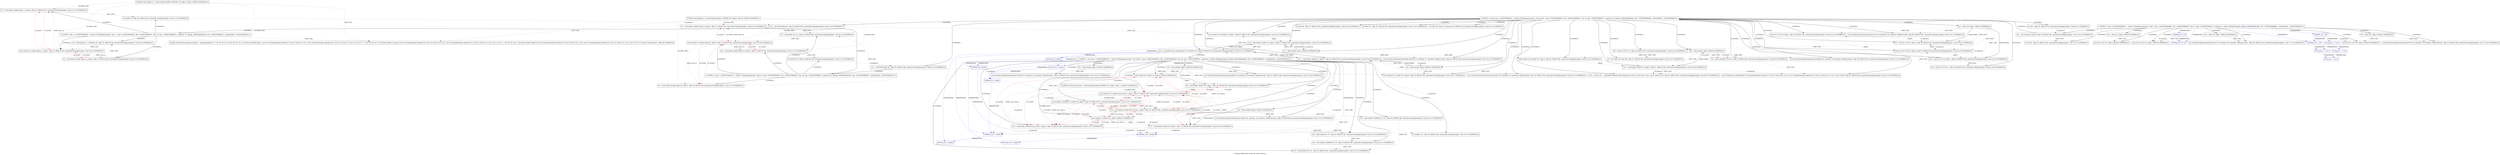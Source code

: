 digraph "Program Dependency Graph for 'main' function" {
	label="Program Dependency Graph for 'main' function";
graph [ splines=true ]
	Node0x55b7f5db26f0 [shape=record,label="{  %3 = load double, double* @get_a.a, align 8, !dbg !24, DBGLOC file ./annotated-working/example1.c line 41 col 10 ENDDBGLOC}"];
	Node0x55b7f5db26f0 -> Node0x55b7f5db2720[style=dotted,label = "{DEF_USE}" ];
	Node0x55b7f5db26f0 -> Node0x55b7f5db2750[style=dotted, label="{D_ALIAS}", color="red", penwidth="2.0"];
	Node0x55b7f5db2720 [shape=record,label="{  ret double %3, !dbg !25, DBGLOC file ./annotated-working/example1.c line 41 col 3 ENDDBGLOC}"];
	Node0x55b7f5db2720 -> Node0x55b7f5dcb2d0[style=dotted, label = "{D_general}"];
	Node0x55b7f5db2750 [shape=record,label="{  store double %2, double* @get_a.a, align 8, !dbg !23, DBGLOC file ./annotated-working/example1.c line 40 col 5 ENDDBGLOC}"];
	Node0x55b7f5db2750 -> Node0x55b7f5db2830[style=dotted,label = "{RAW} get_a.a"];
	Node0x55b7f5db2750 -> Node0x55b7f5db26f0[style=dotted,label = "{RAW} get_a.a"];
	Node0x55b7f5db2750 -> Node0x55b7f5db2830[style=dotted, label="{D_ALIAS}", color="red", penwidth="2.0"];
	Node0x55b7f5db2750 -> Node0x55b7f5db26f0[style=dotted, label="{D_ALIAS}", color="red", penwidth="2.0"];
	Node0x55b7f5db14b0 [shape=record,label="{  %2 = fadd double %1, 1.000000e+00, !dbg !23, DBGLOC file ./annotated-working/example1.c line 40 col 5 ENDDBGLOC}"];
	Node0x55b7f5db14b0 -> Node0x55b7f5db2750[style=dotted,label = "{DEF_USE}" ];
	Node0x55b7f5db2830 [shape=record,label="{  %1 = load double, double* @get_a.a, align 8, !dbg !23, DBGLOC file ./annotated-working/example1.c line 40 col 5 ENDDBGLOC}"];
	Node0x55b7f5db2830 -> Node0x55b7f5db14b0[style=dotted,label = "{DEF_USE}" ];
	Node0x55b7f5db2830 -> Node0x55b7f5db2750[style=dotted, label="{D_ALIAS}", color="red", penwidth="2.0"];
	Node0x55b7f5db2930 [shape=record,label="{\<\<ENTRY\>\> get_a \<\<0x55b7f5d9bcd0\> = distinct !DISubprogram(name: \"get_a\", scope: \<0x55b7f5d9b5d0\>, file: \<0x55b7f5d9b5d0\>, line: 32, type: \<0x55b7f5d9b850\>, scopeLine: 32, spFlags: DISPFlagDefinition, unit: \<0x55b7f5d9bb48\>, retainedNodes: \<0x55b7f5d9b430\>)\>}"];
	Node0x55b7f5db2930 -> Node0x55b7f5db26f0[label = "{CONTROL}"];
	Node0x55b7f5db2930 -> Node0x55b7f5db2720[label = "{CONTROL}"];
	Node0x55b7f5db2930 -> Node0x55b7f5db14b0[label = "{CONTROL}"];
	Node0x55b7f5db2930 -> Node0x55b7f5db2750[label = "{CONTROL}"];
	Node0x55b7f5db2930 -> Node0x55b7f5db2830[label = "{CONTROL}"];
	Node0x55b7f5db2930 -> Node0x55b7f5dc3180[style=dotted,label = "{DEF_USE}" ];
	Node0x55b7f5db03b0 [shape=record,label="{  %3 = alloca double, align 8, DBGLOC  ENDDBGLOC}"];
	Node0x55b7f5db03b0 -> Node0x55b7f5dafbe0[style=dotted,label = "{DEF_USE}" ];
	Node0x55b7f5db03b0 -> Node0x55b7f5dc1e30[style=dotted,label = "{DEF_USE}" ];
	Node0x55b7f5db03b0 -> Node0x55b7f5dc2260[style=dotted,label = "{DEF_USE}" ];
	Node0x55b7f5db03b0 -> Node0x55b7f5dc2260[label = "{DATA_READ}"];
	Node0x55b7f5dafbe0 [shape=record,label="{  store double %0, double* %3, align 8, DBGLOC  ENDDBGLOC}"];
	Node0x55b7f5dafbe0 -> Node0x55b7f5dc2260[style=dotted,label = "{RAW} "];
	Node0x55b7f5dafbe0 -> Node0x55b7f5dc22f0[style=dotted,label = "{RAW} calc_ewma.c"];
	Node0x55b7f5dafbe0 -> Node0x55b7f5dc2550[style=dotted,label = "{RAW} calc_ewma.c"];
	Node0x55b7f5dafbe0 -> Node0x55b7f5dc22f0[style=dotted, label="{D_ALIAS}", color="red", penwidth="2.0"];
	Node0x55b7f5dafbe0 -> Node0x55b7f5dc2550[style=dotted, label="{D_ALIAS}", color="red", penwidth="2.0"];
	Node0x55b7f5dafbe0 -> Node0x55b7f5dc2520[style=dotted, label="{D_ALIAS}", color="red", penwidth="2.0"];
	Node0x55b7f5dc1e30 [shape=record,label="{  call void @llvm.dbg.declare(metadata double* %3, metadata !26, metadata !DIExpression()), !dbg !27, DBGLOC file ./annotated-working/example1.c line 23 col 25 ENDDBGLOC}"];
	Node0x55b7f5dc2260 [shape=record,label="{  %6 = load double, double* %3, align 8, !dbg !30, DBGLOC file ./annotated-working/example1.c line 26 col 16 ENDDBGLOC}"];
	Node0x55b7f5dc2260 -> Node0x55b7f5dc26d0[style=dotted,label = "{DEF_USE}" ];
	Node0x55b7f5dc2260 -> Node0x55b7f5dc2520[style=dotted, label="{D_ALIAS}", color="red", penwidth="2.0"];
	Node0x55b7f5dc2260 -> Node0x55b7f5dc2dd0[style=dotted, label = "{D_general}"];
	Node0x55b7f5dc2260 -> Node0x55b7f5dc2700[style=dotted, label = "{D_general}"];
	Node0x55b7f5dc2230 [shape=record,label="{  %4 = alloca double, align 8, DBGLOC  ENDDBGLOC}"];
	Node0x55b7f5dc2230 -> Node0x55b7f5dc2290[style=dotted,label = "{DEF_USE}" ];
	Node0x55b7f5dc2230 -> Node0x55b7f5dc22c0[style=dotted,label = "{DEF_USE}" ];
	Node0x55b7f5dc2230 -> Node0x55b7f5dc2320[style=dotted,label = "{DEF_USE}" ];
	Node0x55b7f5dc2230 -> Node0x55b7f5dc2320[label = "{DATA_READ}"];
	Node0x55b7f5dc2290 [shape=record,label="{  store double %1, double* %4, align 8, DBGLOC  ENDDBGLOC}"];
	Node0x55b7f5dc2290 -> Node0x55b7f5dc2320[style=dotted,label = "{RAW} "];
	Node0x55b7f5dc2290 -> Node0x55b7f5dc22f0[style=dotted,label = "{RAW} calc_ewma.c"];
	Node0x55b7f5dc2290 -> Node0x55b7f5dc2550[style=dotted,label = "{RAW} calc_ewma.c"];
	Node0x55b7f5dc2290 -> Node0x55b7f5dc22f0[style=dotted, label="{D_ALIAS}", color="red", penwidth="2.0"];
	Node0x55b7f5dc2290 -> Node0x55b7f5dc2550[style=dotted, label="{D_ALIAS}", color="red", penwidth="2.0"];
	Node0x55b7f5dc2290 -> Node0x55b7f5dc2520[style=dotted, label="{D_ALIAS}", color="red", penwidth="2.0"];
	Node0x55b7f5dc22c0 [shape=record,label="{  call void @llvm.dbg.declare(metadata double* %4, metadata !28, metadata !DIExpression()), !dbg !29, DBGLOC file ./annotated-working/example1.c line 23 col 35 ENDDBGLOC}"];
	Node0x55b7f5dc2320 [shape=record,label="{  %7 = load double, double* %4, align 8, !dbg !31, DBGLOC file ./annotated-working/example1.c line 26 col 20 ENDDBGLOC}"];
	Node0x55b7f5dc2320 -> Node0x55b7f5dc26d0[style=dotted,label = "{DEF_USE}" ];
	Node0x55b7f5dc2320 -> Node0x55b7f5dc2520[style=dotted, label="{D_ALIAS}", color="red", penwidth="2.0"];
	Node0x55b7f5dc2320 -> Node0x55b7f5dc2dd0[style=dotted, label = "{D_general}"];
	Node0x55b7f5dc2320 -> Node0x55b7f5dc2700[style=dotted, label = "{D_general}"];
	Node0x55b7f5dc2350 [shape=record,label="{  %5 = alloca double, align 8, DBGLOC  ENDDBGLOC}"];
	Node0x55b7f5dc2350 -> Node0x55b7f5dc2380[style=dotted,label = "{DEF_USE}" ];
	Node0x55b7f5dc2350 -> Node0x55b7f5dc23b0[style=dotted,label = "{DEF_USE}" ];
	Node0x55b7f5dc2380 [shape=record,label="{  call void @llvm.dbg.declare(metadata double* %5, metadata !30, metadata !DIExpression()), !dbg !32, DBGLOC file ./annotated-working/example1.c line 24 col 17 ENDDBGLOC}"];
	Node0x55b7f5dc23b0 [shape=record,label="{  store double 2.500000e-01, double* %5, align 8, !dbg !29, DBGLOC file ./annotated-working/example1.c line 24 col 17 ENDDBGLOC}"];
	Node0x55b7f5dc23b0 -> Node0x55b7f5dc22f0[style=dotted,label = "{RAW} calc_ewma.c"];
	Node0x55b7f5dc23b0 -> Node0x55b7f5dc2550[style=dotted,label = "{RAW} calc_ewma.c"];
	Node0x55b7f5dc23b0 -> Node0x55b7f5dc22f0[style=dotted, label="{D_ALIAS}", color="red", penwidth="2.0"];
	Node0x55b7f5dc23b0 -> Node0x55b7f5dc2550[style=dotted, label="{D_ALIAS}", color="red", penwidth="2.0"];
	Node0x55b7f5dc23b0 -> Node0x55b7f5dc2520[style=dotted, label="{D_ALIAS}", color="red", penwidth="2.0"];
	Node0x55b7f5dc22f0 [shape=record,label="{  %10 = load double, double* @calc_ewma.c, align 8, !dbg !34, DBGLOC file ./annotated-working/example1.c line 26 col 39 ENDDBGLOC}"];
	Node0x55b7f5dc22f0 -> Node0x55b7f5dc2790[style=dotted,label = "{DEF_USE}" ];
	Node0x55b7f5dc22f0 -> Node0x55b7f5dafbe0[style=dotted, label="{D_ALIAS}", color="red", penwidth="2.0"];
	Node0x55b7f5dc22f0 -> Node0x55b7f5dc2290[style=dotted, label="{D_ALIAS}", color="red", penwidth="2.0"];
	Node0x55b7f5dc22f0 -> Node0x55b7f5dc23b0[style=dotted, label="{D_ALIAS}", color="red", penwidth="2.0"];
	Node0x55b7f5dc22f0 -> Node0x55b7f5dc2520[style=dotted, label="{D_ALIAS}", color="red", penwidth="2.0"];
	Node0x55b7f5dc22f0 -> Node0x55b7f5dc2dd0[style=dotted, label = "{D_general}"];
	Node0x55b7f5dc22f0 -> Node0x55b7f5dc2700[style=dotted, label = "{D_general}"];
	Node0x55b7f5dc2550 [shape=record,label="{  %13 = load double, double* @calc_ewma.c, align 8, !dbg !38, DBGLOC file ./annotated-working/example1.c line 27 col 10 ENDDBGLOC}"];
	Node0x55b7f5dc2550 -> Node0x55b7f5dc27c0[style=dotted,label = "{DEF_USE}" ];
	Node0x55b7f5dc2550 -> Node0x55b7f5dafbe0[style=dotted, label="{D_ALIAS}", color="red", penwidth="2.0"];
	Node0x55b7f5dc2550 -> Node0x55b7f5dc2290[style=dotted, label="{D_ALIAS}", color="red", penwidth="2.0"];
	Node0x55b7f5dc2550 -> Node0x55b7f5dc23b0[style=dotted, label="{D_ALIAS}", color="red", penwidth="2.0"];
	Node0x55b7f5dc2550 -> Node0x55b7f5dc2520[style=dotted, label="{D_ALIAS}", color="red", penwidth="2.0"];
	Node0x55b7f5dc2550 -> Node0x55b7f5dc2dd0[style=dotted, label = "{D_general}"];
	Node0x55b7f5dc2550 -> Node0x55b7f5dc2700[style=dotted, label = "{D_general}"];
	Node0x55b7f5dc2520 [shape=record,label="{  store double %12, double* @calc_ewma.c, align 8, !dbg !37, DBGLOC file ./annotated-working/example1.c line 26 col 5 ENDDBGLOC}"];
	Node0x55b7f5dc2520 -> Node0x55b7f5dc2260[style=dotted,label = "{RAW} "];
	Node0x55b7f5dc2520 -> Node0x55b7f5dc2320[style=dotted,label = "{RAW} "];
	Node0x55b7f5dc2520 -> Node0x55b7f5dc22f0[style=dotted,label = "{RAW} calc_ewma.c"];
	Node0x55b7f5dc2520 -> Node0x55b7f5dc2550[style=dotted,label = "{RAW} calc_ewma.c"];
	Node0x55b7f5dc2520 -> Node0x55b7f5dafbe0[style=dotted, label="{D_ALIAS}", color="red", penwidth="2.0"];
	Node0x55b7f5dc2520 -> Node0x55b7f5dc2290[style=dotted, label="{D_ALIAS}", color="red", penwidth="2.0"];
	Node0x55b7f5dc2520 -> Node0x55b7f5dc23b0[style=dotted, label="{D_ALIAS}", color="red", penwidth="2.0"];
	Node0x55b7f5dc2520 -> Node0x55b7f5dc2260[style=dotted, label="{D_ALIAS}", color="red", penwidth="2.0"];
	Node0x55b7f5dc2520 -> Node0x55b7f5dc2320[style=dotted, label="{D_ALIAS}", color="red", penwidth="2.0"];
	Node0x55b7f5dc2520 -> Node0x55b7f5dc22f0[style=dotted, label="{D_ALIAS}", color="red", penwidth="2.0"];
	Node0x55b7f5dc2520 -> Node0x55b7f5dc2550[style=dotted, label="{D_ALIAS}", color="red", penwidth="2.0"];
	Node0x55b7f5dc26d0 [shape=record,label="{  %8 = fadd double %6, %7, !dbg !32, DBGLOC file ./annotated-working/example1.c line 26 col 18 ENDDBGLOC}"];
	Node0x55b7f5dc26d0 -> Node0x55b7f5dc2580[style=dotted,label = "{DEF_USE}" ];
	Node0x55b7f5dc2580 [shape=record,label="{  %9 = fmul double 2.500000e-01, %8, !dbg !33, DBGLOC file ./annotated-working/example1.c line 26 col 13 ENDDBGLOC}"];
	Node0x55b7f5dc2580 -> Node0x55b7f5dc2760[style=dotted,label = "{DEF_USE}" ];
	Node0x55b7f5dc2760 [shape=record,label="{  %12 = fadd double %9, %11, !dbg !36, DBGLOC file ./annotated-working/example1.c line 26 col 23 ENDDBGLOC}"];
	Node0x55b7f5dc2760 -> Node0x55b7f5dc2520[style=dotted,label = "{DEF_USE}" ];
	Node0x55b7f5dc2790 [shape=record,label="{  %11 = fmul double 7.500000e-01, %10, !dbg !35, DBGLOC file ./annotated-working/example1.c line 26 col 37 ENDDBGLOC}"];
	Node0x55b7f5dc2790 -> Node0x55b7f5dc2760[style=dotted,label = "{DEF_USE}" ];
	Node0x55b7f5dc27c0 [shape=record,label="{  ret double %13, !dbg !39, DBGLOC file ./annotated-working/example1.c line 27 col 3 ENDDBGLOC}"];
	Node0x55b7f5dc27c0 -> Node0x55b7f5dcb380[style=dotted, label = "{D_general}"];
	Node0x55b7f5dc2b10 [shape=record,label="{\<\<ENTRY\>\> calc_ewma \<\<0x55b7f5d9b4d0\> = distinct !DISubprogram(name: \"calc_ewma\", scope: \<0x55b7f5d9b5d0\>, file: \<0x55b7f5d9b5d0\>, line: 23, type: \<0x55b7f5d9bf50\>, scopeLine: 23, flags: DIFlagPrototyped, spFlags: DISPFlagDefinition, unit: \<0x55b7f5d9bb48\>, retainedNodes: \<0x55b7f5d9b430\>)\>}"];
	Node0x55b7f5dc2b10 -> Node0x55b7f5db03b0[label = "{CONTROL}"];
	Node0x55b7f5dc2b10 -> Node0x55b7f5dc2230[label = "{CONTROL}"];
	Node0x55b7f5dc2b10 -> Node0x55b7f5dc2350[label = "{CONTROL}"];
	Node0x55b7f5dc2b10 -> Node0x55b7f5dafbe0[label = "{CONTROL}"];
	Node0x55b7f5dc2b10 -> Node0x55b7f5dc1e30[label = "{CONTROL}"];
	Node0x55b7f5dc2b10 -> Node0x55b7f5dc2290[label = "{CONTROL}"];
	Node0x55b7f5dc2b10 -> Node0x55b7f5dc22c0[label = "{CONTROL}"];
	Node0x55b7f5dc2b10 -> Node0x55b7f5dc2380[label = "{CONTROL}"];
	Node0x55b7f5dc2b10 -> Node0x55b7f5dc23b0[label = "{CONTROL}"];
	Node0x55b7f5dc2b10 -> Node0x55b7f5dc2260[label = "{CONTROL}"];
	Node0x55b7f5dc2b10 -> Node0x55b7f5dc2320[label = "{CONTROL}"];
	Node0x55b7f5dc2b10 -> Node0x55b7f5dc26d0[label = "{CONTROL}"];
	Node0x55b7f5dc2b10 -> Node0x55b7f5dc2580[label = "{CONTROL}"];
	Node0x55b7f5dc2b10 -> Node0x55b7f5dc22f0[label = "{CONTROL}"];
	Node0x55b7f5dc2b10 -> Node0x55b7f5dc2790[label = "{CONTROL}"];
	Node0x55b7f5dc2b10 -> Node0x55b7f5dc2760[label = "{CONTROL}"];
	Node0x55b7f5dc2b10 -> Node0x55b7f5dc2520[label = "{CONTROL}"];
	Node0x55b7f5dc2b10 -> Node0x55b7f5dc2550[label = "{CONTROL}"];
	Node0x55b7f5dc2b10 -> Node0x55b7f5dc27c0[label = "{CONTROL}"];
	Node0x55b7f5dc2b10 -> Node0x55b7f5dc2da0[style=dashed, color="blue",label = "{PARAMETER}"];
	Node0x55b7f5dc2b10 -> Node0x55b7f5dc2dd0[style=dashed, color="blue",label = "{PARAMETER}"];
	Node0x55b7f5dc2b10 -> Node0x55b7f5dc2730[style=dashed, color="blue",label = "{PARAMETER}"];
	Node0x55b7f5dc2b10 -> Node0x55b7f5dc2700[style=dashed, color="blue",label = "{PARAMETER}"];
	Node0x55b7f5dc2da0 [shape=record,color="blue",label="{FORMAL_IN: 0 double}"];
	Node0x55b7f5dc2da0 -> Node0x55b7f5dc2dd0[style=dashed, color="blue",label = "{PARAMETER}"];
	Node0x55b7f5dc2da0 -> Node0x55b7f5dafbe0[style=dotted, label = "{D_general}"];
	Node0x55b7f5dc2dd0 [shape=record,color="blue",label="{FORMAL_OUT: 0 double}"];
	Node0x55b7f5dc2dd0 -> Node0x55b7f5dcb3e0[style=dashed, color="blue",label = "{PARAMETER}"];
	Node0x55b7f5dc2730 [shape=record,color="blue",label="{FORMAL_IN: 1 double}"];
	Node0x55b7f5dc2730 -> Node0x55b7f5dc2700[style=dashed, color="blue",label = "{PARAMETER}"];
	Node0x55b7f5dc2730 -> Node0x55b7f5dc2290[style=dotted, label = "{D_general}"];
	Node0x55b7f5dc2700 [shape=record,color="blue",label="{FORMAL_OUT: 1 double}"];
	Node0x55b7f5dc2700 -> Node0x55b7f5dc3b40[style=dashed, color="blue",label = "{PARAMETER}"];
	Node0x55b7f5dc0220 [shape=record,label="{  %1 = load double, double* @get_b.b, align 8, !dbg !23, DBGLOC file ./annotated-working/example1.c line 50 col 8 ENDDBGLOC}"];
	Node0x55b7f5dc0220 -> Node0x55b7f5dc0250[style=dotted,label = "{DEF_USE}" ];
	Node0x55b7f5dc0220 -> Node0x55b7f5dc0280[style=dotted, label="{D_ALIAS}", color="red", penwidth="2.0"];
	Node0x55b7f5dc0250 [shape=record,label="{  %3 = fadd double %2, %1, !dbg !24, DBGLOC file ./annotated-working/example1.c line 50 col 5 ENDDBGLOC}"];
	Node0x55b7f5dc0250 -> Node0x55b7f5dc0280[style=dotted,label = "{DEF_USE}" ];
	Node0x55b7f5dc0280 [shape=record,label="{  store double %3, double* @get_b.b, align 8, !dbg !24, DBGLOC file ./annotated-working/example1.c line 50 col 5 ENDDBGLOC}"];
	Node0x55b7f5dc0280 -> Node0x55b7f5dc0220[style=dotted,label = "{RAW} get_b.b"];
	Node0x55b7f5dc0280 -> Node0x55b7f5dc02e0[style=dotted,label = "{RAW} get_b.b"];
	Node0x55b7f5dc0280 -> Node0x55b7f5dc0340[style=dotted,label = "{RAW} get_b.b"];
	Node0x55b7f5dc0280 -> Node0x55b7f5dc0220[style=dotted, label="{D_ALIAS}", color="red", penwidth="2.0"];
	Node0x55b7f5dc0280 -> Node0x55b7f5dc02e0[style=dotted, label="{D_ALIAS}", color="red", penwidth="2.0"];
	Node0x55b7f5dc0280 -> Node0x55b7f5dc0340[style=dotted, label="{D_ALIAS}", color="red", penwidth="2.0"];
	Node0x55b7f5dc02e0 [shape=record,label="{  %2 = load double, double* @get_b.b, align 8, !dbg !24, DBGLOC file ./annotated-working/example1.c line 50 col 5 ENDDBGLOC}"];
	Node0x55b7f5dc02e0 -> Node0x55b7f5dc0250[style=dotted,label = "{DEF_USE}" ];
	Node0x55b7f5dc02e0 -> Node0x55b7f5dc0280[style=dotted, label="{D_ALIAS}", color="red", penwidth="2.0"];
	Node0x55b7f5dc0340 [shape=record,label="{  %4 = load double, double* @get_b.b, align 8, !dbg !25, DBGLOC file ./annotated-working/example1.c line 51 col 10 ENDDBGLOC}"];
	Node0x55b7f5dc0340 -> Node0x55b7f5dc0400[style=dotted,label = "{DEF_USE}" ];
	Node0x55b7f5dc0340 -> Node0x55b7f5dc0280[style=dotted, label="{D_ALIAS}", color="red", penwidth="2.0"];
	Node0x55b7f5dc0400 [shape=record,label="{  ret double %4, !dbg !26, DBGLOC file ./annotated-working/example1.c line 51 col 3 ENDDBGLOC}"];
	Node0x55b7f5dc0400 -> Node0x55b7f5dcb300[style=dotted, label = "{D_general}"];
	Node0x55b7f5dc0460 [shape=record,label="{\<\<ENTRY\>\> get_b \<\<0x55b7f5d8c250\> = distinct !DISubprogram(name: \"get_b\", scope: \<0x55b7f5d9b5d0\>, file: \<0x55b7f5d9b5d0\>, line: 44, type: \<0x55b7f5d9b850\>, scopeLine: 44, spFlags: DISPFlagDefinition, unit: \<0x55b7f5d9bb48\>, retainedNodes: \<0x55b7f5d9b430\>)\>}"];
	Node0x55b7f5dc0460 -> Node0x55b7f5dc0220[label = "{CONTROL}"];
	Node0x55b7f5dc0460 -> Node0x55b7f5dc02e0[label = "{CONTROL}"];
	Node0x55b7f5dc0460 -> Node0x55b7f5dc0250[label = "{CONTROL}"];
	Node0x55b7f5dc0460 -> Node0x55b7f5dc0280[label = "{CONTROL}"];
	Node0x55b7f5dc0460 -> Node0x55b7f5dc0340[label = "{CONTROL}"];
	Node0x55b7f5dc0460 -> Node0x55b7f5dc0400[label = "{CONTROL}"];
	Node0x55b7f5dcac30 [shape=record,label="{  %1 = alloca double, align 8, DBGLOC  ENDDBGLOC}"];
	Node0x55b7f5dcac30 -> Node0x55b7f5dcac60[style=dotted,label = "{DEF_USE}" ];
	Node0x55b7f5dcac30 -> Node0x55b7f5dcad40[style=dotted,label = "{DEF_USE}" ];
	Node0x55b7f5dcac30 -> Node0x55b7f5dcada0[style=dotted,label = "{DEF_USE}" ];
	Node0x55b7f5dcac30 -> Node0x55b7f5dcada0[label = "{DATA_READ}"];
	Node0x55b7f5dcac60 [shape=record,label="{  call void @llvm.dbg.declare(metadata double* %1, metadata !51, metadata !DIExpression()), !dbg !52, DBGLOC file ./annotated-working/example1.c line 55 col 10 ENDDBGLOC}"];
	Node0x55b7f5dcad40 [shape=record,label="{  store double %10, double* %1, align 8, !dbg !44, DBGLOC file ./annotated-working/example1.c line 63 col 7 ENDDBGLOC}"];
	Node0x55b7f5dcad40 -> Node0x55b7f5dcada0[style=dotted,label = "{RAW} "];
	Node0x55b7f5dcada0 [shape=record,label="{  %12 = load double, double* %1, align 8, !dbg !47, DBGLOC file ./annotated-working/example1.c line 65 col 22 ENDDBGLOC}"];
	Node0x55b7f5dcada0 -> Node0x55b7f5dcac30[style=dotted, label = "{D_general}"];
	Node0x55b7f5dcada0 -> Node0x55b7f5dcb380[style=dotted,label = "{DEF_USE}" ];
	Node0x55b7f5dcada0 -> Node0x55b7f5dc3a00[style=dashed, color="blue",label = "{PARAMETER}"];
	Node0x55b7f5dcad70 [shape=record,label="{  %2 = alloca double, align 8, DBGLOC  ENDDBGLOC}"];
	Node0x55b7f5dcad70 -> Node0x55b7f5dcadd0[style=dotted,label = "{DEF_USE}" ];
	Node0x55b7f5dcad70 -> Node0x55b7f5dcae00[style=dotted,label = "{DEF_USE}" ];
	Node0x55b7f5dcad70 -> Node0x55b7f5dcae60[style=dotted,label = "{DEF_USE}" ];
	Node0x55b7f5dcad70 -> Node0x55b7f5dcae60[label = "{DATA_READ}"];
	Node0x55b7f5dcadd0 [shape=record,label="{  call void @llvm.dbg.declare(metadata double* %2, metadata !53, metadata !DIExpression()), !dbg !54, DBGLOC file ./annotated-working/example1.c line 56 col 10 ENDDBGLOC}"];
	Node0x55b7f5dcae00 [shape=record,label="{  store double %11, double* %2, align 8, !dbg !46, DBGLOC file ./annotated-working/example1.c line 64 col 7 ENDDBGLOC}"];
	Node0x55b7f5dcae00 -> Node0x55b7f5dcae60[style=dotted,label = "{RAW} "];
	Node0x55b7f5dcae60 [shape=record,label="{  %13 = load double, double* %2, align 8, !dbg !48, DBGLOC file ./annotated-working/example1.c line 65 col 24 ENDDBGLOC}"];
	Node0x55b7f5dcae60 -> Node0x55b7f5dcad70[style=dotted, label = "{D_general}"];
	Node0x55b7f5dcae60 -> Node0x55b7f5dcb380[style=dotted,label = "{DEF_USE}" ];
	Node0x55b7f5dcae60 -> Node0x55b7f5dcb3b0[style=dashed, color="blue",label = "{PARAMETER}"];
	Node0x55b7f5dcae30 [shape=record,label="{  %3 = alloca double, align 8, DBGLOC  ENDDBGLOC}"];
	Node0x55b7f5dcae30 -> Node0x55b7f5dcaee0[style=dotted,label = "{DEF_USE}" ];
	Node0x55b7f5dcae30 -> Node0x55b7f5dcaf10[style=dotted,label = "{DEF_USE}" ];
	Node0x55b7f5dcae30 -> Node0x55b7f5dcaf70[style=dotted,label = "{DEF_USE}" ];
	Node0x55b7f5dcae30 -> Node0x55b7f5dcaf40[style=dotted,label = "{DEF_USE}" ];
	Node0x55b7f5dcae30 -> Node0x55b7f5dcaf40[label = "{DATA_READ}"];
	Node0x55b7f5dcae30 -> Node0x55b7f5dcaf10[style=dotted, label="{D_ALIAS}", color="red", penwidth="2.0"];
	Node0x55b7f5dcaee0 [shape=record,label="{  call void @llvm.dbg.declare(metadata double* %3, metadata !55, metadata !DIExpression()), !dbg !56, DBGLOC file ./annotated-working/example1.c line 59 col 10 ENDDBGLOC}"];
	Node0x55b7f5dcaf10 [shape=record,label="{  %5 = bitcast double* %3 to i8*, !dbg !33, DBGLOC file ./annotated-working/example1.c line 59 col 3 ENDDBGLOC}"];
	Node0x55b7f5dcaf10 -> Node0x55b7f5dcb210[style=dotted,label = "{DEF_USE}" ];
	Node0x55b7f5dcaf10 -> Node0x55b7f5dcae30[style=dotted, label="{D_ALIAS}", color="red", penwidth="2.0"];
	Node0x55b7f5dcaf70 [shape=record,label="{  store double %14, double* %3, align 8, !dbg !50, DBGLOC file ./annotated-working/example1.c line 65 col 10 ENDDBGLOC}"];
	Node0x55b7f5dcaf70 -> Node0x55b7f5dcaf40[style=dotted,label = "{RAW} "];
	Node0x55b7f5dcaf40 [shape=record,label="{  %15 = load double, double* %3, align 8, !dbg !51, DBGLOC file ./annotated-working/example1.c line 66 col 20 ENDDBGLOC}"];
	Node0x55b7f5dcaf40 -> Node0x55b7f5dcb210[style=dotted, label = "{D_general}"];
	Node0x55b7f5dcaf40 -> Node0x55b7f5dcb350[style=dotted, label = "{D_general}"];
	Node0x55b7f5dcaf40 -> Node0x55b7f5dcb350[style=dotted,label = "{DEF_USE}" ];
	Node0x55b7f5dcb030 [shape=record,label="{  %4 = alloca i32, align 4, DBGLOC  ENDDBGLOC}"];
	Node0x55b7f5dcb030 -> Node0x55b7f5dcb060[style=dotted,label = "{DEF_USE}" ];
	Node0x55b7f5dcb030 -> Node0x55b7f5dcb090[style=dotted,label = "{DEF_USE}" ];
	Node0x55b7f5dcb030 -> Node0x55b7f5dcb0f0[style=dotted,label = "{DEF_USE}" ];
	Node0x55b7f5dcb030 -> Node0x55b7f5dcb0f0[label = "{DATA_READ}"];
	Node0x55b7f5dcb030 -> Node0x55b7f5dcb0c0[style=dotted,label = "{DEF_USE}" ];
	Node0x55b7f5dcb030 -> Node0x55b7f5dcb0c0[label = "{DATA_READ}"];
	Node0x55b7f5dcb030 -> Node0x55b7f5dcb1b0[style=dotted,label = "{DEF_USE}" ];
	Node0x55b7f5dcb060 [shape=record,label="{  call void @llvm.dbg.declare(metadata i32* %4, metadata !58, metadata !DIExpression()), !dbg !60, DBGLOC file ./annotated-working/example1.c line 62 col 12 ENDDBGLOC}"];
	Node0x55b7f5dcb090 [shape=record,label="{  store i32 0, i32* %4, align 4, !dbg !36, DBGLOC file ./annotated-working/example1.c line 62 col 12 ENDDBGLOC}"];
	Node0x55b7f5dcb090 -> Node0x55b7f5dcb0f0[style=dotted,label = "{RAW} "];
	Node0x55b7f5dcb090 -> Node0x55b7f5dcb0c0[style=dotted,label = "{RAW} "];
	Node0x55b7f5dcb0f0 [shape=record,label="{  %7 = load i32, i32* %4, align 4, !dbg !38, DBGLOC file ./annotated-working/example1.c line 62 col 17 ENDDBGLOC}"];
	Node0x55b7f5dcb0f0 -> Node0x55b7f5dcb090[style=dotted, label = "{D_general}"];
	Node0x55b7f5dcb0f0 -> Node0x55b7f5dcb1b0[style=dotted, label = "{D_general}"];
	Node0x55b7f5dcb0f0 -> Node0x55b7f5dcb2a0[style=dotted,label = "{DEF_USE}" ];
	Node0x55b7f5dcb0c0 [shape=record,label="{  %18 = load i32, i32* %4, align 4, !dbg !54, DBGLOC file ./annotated-working/example1.c line 62 col 26 ENDDBGLOC}"];
	Node0x55b7f5dcb0c0 -> Node0x55b7f5dcb0f0[style=dotted, label = "{D_general}"];
	Node0x55b7f5dcb0c0 -> Node0x55b7f5dcb500[style=dotted,label = "{DEF_USE}" ];
	Node0x55b7f5dcb1b0 [shape=record,label="{  store i32 %19, i32* %4, align 4, !dbg !54, DBGLOC file ./annotated-working/example1.c line 62 col 26 ENDDBGLOC}"];
	Node0x55b7f5dcb1b0 -> Node0x55b7f5dcb0f0[style=dotted,label = "{RAW} "];
	Node0x55b7f5dcb1b0 -> Node0x55b7f5dcb0c0[style=dotted,label = "{RAW} "];
	Node0x55b7f5dcb210 [shape=record,label="{  call void @llvm.var.annotation(i8* %5, i8* getelementptr inbounds ([7 x i8], [7 x i8]* @.str.3, i32 0, i32 0), i8* getelementptr inbounds ([31 x i8], [31 x i8]* @.str.1, i32 0, i32 0), i32 59), !dbg !33, DBGLOC file ./annotated-working/example1.c line 59 col 3 ENDDBGLOC}"];
	Node0x55b7f5dcb2a0 [shape=record,label="{  %8 = icmp slt i32 %7, 10, !dbg !40, DBGLOC file ./annotated-working/example1.c line 62 col 19 ENDDBGLOC}"];
	Node0x55b7f5dcb2a0 -> Node0x55b7f5dcb1e0[style=dotted,label = "{DEF_USE}" ];
	Node0x55b7f5dcb1e0 [shape=record,label="{  br i1 %8, label %9, label %20, !dbg !41, DBGLOC file ./annotated-working/example1.c line 62 col 3 ENDDBGLOC}"];
	Node0x55b7f5dcb2d0 [shape=record,label="{  %10 = call double @get_a(), !dbg !42, DBGLOC file ./annotated-working/example1.c line 63 col 9 ENDDBGLOC}"];
	Node0x55b7f5dcb2d0 -> Node0x55b7f5dcad40[style=dotted,label = "{DEF_USE}" ];
	Node0x55b7f5dcb2d0 -> Node0x55b7f5db2930[label = "{CONTROL}"];
	Node0x55b7f5dcb300 [shape=record,label="{  %11 = call double @get_b(), !dbg !45, DBGLOC file ./annotated-working/example1.c line 64 col 9 ENDDBGLOC}"];
	Node0x55b7f5dcb300 -> Node0x55b7f5dcae00[style=dotted,label = "{DEF_USE}" ];
	Node0x55b7f5dcb300 -> Node0x55b7f5dc0460[label = "{CONTROL}"];
	Node0x55b7f5dcb380 [shape=record,label="{  %14 = call double @calc_ewma(double %12, double %13), !dbg !49, DBGLOC file ./annotated-working/example1.c line 65 col 12 ENDDBGLOC}"];
	Node0x55b7f5dcb380 -> Node0x55b7f5dcada0[label = "{DATA_CALL_PARA}"];
	Node0x55b7f5dcb380 -> Node0x55b7f5dcae60[label = "{DATA_CALL_PARA}"];
	Node0x55b7f5dcb380 -> Node0x55b7f5dcaf70[style=dotted,label = "{DEF_USE}" ];
	Node0x55b7f5dcb380 -> Node0x55b7f5dc2b10[label = "{CONTROL}"];
	Node0x55b7f5dcb380 -> Node0x55b7f5dc3a00[style=dashed, color="blue",label = "{PARAMETER}"];
	Node0x55b7f5dcb380 -> Node0x55b7f5dcb3e0[style=dashed, color="blue",label = "{PARAMETER}"];
	Node0x55b7f5dcb380 -> Node0x55b7f5dcb3b0[style=dashed, color="blue",label = "{PARAMETER}"];
	Node0x55b7f5dcb380 -> Node0x55b7f5dc3b40[style=dashed, color="blue",label = "{PARAMETER}"];
	Node0x55b7f5dcb350 [shape=record,label="{  %16 = call i32 (i8*, ...) @printf(i8* getelementptr inbounds ([4 x i8], [4 x i8]* @.str.4, i64 0, i64 0), double %15), !dbg !52, DBGLOC file ./annotated-working/example1.c line 66 col 5 ENDDBGLOC}"];
	Node0x55b7f5dcb500 [shape=record,label="{  %19 = add nsw i32 %18, 1, !dbg !54, DBGLOC file ./annotated-working/example1.c line 62 col 26 ENDDBGLOC}"];
	Node0x55b7f5dcb500 -> Node0x55b7f5dcb1b0[style=dotted,label = "{DEF_USE}" ];
	Node0x55b7f5dc6760 [shape=record,label="{\<\<ENTRY\>\> ewma_main \<\<0x55b7f5d8eaf0\> = distinct !DISubprogram(name: \"ewma_main\", scope: \<0x55b7f5d9b5d0\>, file: \<0x55b7f5d9b5d0\>, line: 54, type: \<0x55b7f5d8f030\>, scopeLine: 54, spFlags: DISPFlagDefinition, unit: \<0x55b7f5d9bb48\>, retainedNodes: \<0x55b7f5d9b430\>)\>}"];
	Node0x55b7f5dc6760 -> Node0x55b7f5dcac30[label = "{CONTROL}"];
	Node0x55b7f5dc6760 -> Node0x55b7f5dcad70[label = "{CONTROL}"];
	Node0x55b7f5dc6760 -> Node0x55b7f5dcae30[label = "{CONTROL}"];
	Node0x55b7f5dc6760 -> Node0x55b7f5dcb030[label = "{CONTROL}"];
	Node0x55b7f5dc6760 -> Node0x55b7f5dcac60[label = "{CONTROL}"];
	Node0x55b7f5dc6760 -> Node0x55b7f5dcadd0[label = "{CONTROL}"];
	Node0x55b7f5dc6760 -> Node0x55b7f5dcaee0[label = "{CONTROL}"];
	Node0x55b7f5dc6760 -> Node0x55b7f5dcaf10[label = "{CONTROL}"];
	Node0x55b7f5dc6760 -> Node0x55b7f5dcb210[label = "{CONTROL}"];
	Node0x55b7f5dc6760 -> Node0x55b7f5dcb060[label = "{CONTROL}"];
	Node0x55b7f5dc6760 -> Node0x55b7f5dcb090[label = "{CONTROL}"];
	Node0x55b7f5dc6760 -> Node0x55b7f5dc6790[label = "{CONTROL}"];
	Node0x55b7f5dc6760 -> Node0x55b7f5dcb0f0[label = "{CONTROL}"];
	Node0x55b7f5dc6760 -> Node0x55b7f5dcb2a0[label = "{CONTROL}"];
	Node0x55b7f5dc6760 -> Node0x55b7f5dcb1e0[label = "{CONTROL}"];
	Node0x55b7f5dc6760 -> Node0x55b7f5dcb2d0[label = "{CONTROL}"];
	Node0x55b7f5dc6760 -> Node0x55b7f5dcad40[label = "{CONTROL}"];
	Node0x55b7f5dc6760 -> Node0x55b7f5dcb300[label = "{CONTROL}"];
	Node0x55b7f5dc6760 -> Node0x55b7f5dcae00[label = "{CONTROL}"];
	Node0x55b7f5dc6760 -> Node0x55b7f5dcada0[label = "{CONTROL}"];
	Node0x55b7f5dc6760 -> Node0x55b7f5dcae60[label = "{CONTROL}"];
	Node0x55b7f5dc6760 -> Node0x55b7f5dcb380[label = "{CONTROL}"];
	Node0x55b7f5dc6760 -> Node0x55b7f5dcaf70[label = "{CONTROL}"];
	Node0x55b7f5dc6760 -> Node0x55b7f5dcaf40[label = "{CONTROL}"];
	Node0x55b7f5dc6760 -> Node0x55b7f5dcb350[label = "{CONTROL}"];
	Node0x55b7f5dc6760 -> Node0x55b7f5dc68a0[label = "{CONTROL}"];
	Node0x55b7f5dc6760 -> Node0x55b7f5dcb0c0[label = "{CONTROL}"];
	Node0x55b7f5dc6760 -> Node0x55b7f5dcb500[label = "{CONTROL}"];
	Node0x55b7f5dc6760 -> Node0x55b7f5dcb1b0[label = "{CONTROL}"];
	Node0x55b7f5dc6760 -> Node0x55b7f5dc68d0[label = "{CONTROL}"];
	Node0x55b7f5dc6760 -> Node0x55b7f5dc6900[label = "{CONTROL}"];
	Node0x55b7f5dc6790 [shape=record,label="{  br label %6, !dbg !37, DBGLOC file ./annotated-working/example1.c line 62 col 8 ENDDBGLOC}"];
	Node0x55b7f5dc68a0 [shape=record,label="{  br label %17, !dbg !53, DBGLOC file ./annotated-working/example1.c line 67 col 3 ENDDBGLOC}"];
	Node0x55b7f5dc68d0 [shape=record,label="{  br label %6, !dbg !55, !llvm.loop !56, DBGLOC file ./annotated-working/example1.c line 62 col 3 ENDDBGLOC}"];
	Node0x55b7f5dc6900 [shape=record,label="{  ret i32 0, !dbg !58, DBGLOC file ./annotated-working/example1.c line 68 col 3 ENDDBGLOC}"];
	Node0x55b7f5dc6900 -> Node0x55b7f5dc7110[style=dotted, label = "{D_general}"];
	Node0x55b7f5dc7ae0 [shape=record,label="{  %3 = alloca i32, align 4, DBGLOC  ENDDBGLOC}"];
	Node0x55b7f5dc7ae0 -> Node0x55b7f5dc70e0[style=dotted,label = "{DEF_USE}" ];
	Node0x55b7f5dc70e0 [shape=record,label="{  store i32 0, i32* %3, align 4, DBGLOC  ENDDBGLOC}"];
	Node0x55b7f5dc7140 [shape=record,label="{  %4 = alloca i32, align 4, DBGLOC  ENDDBGLOC}"];
	Node0x55b7f5dc7140 -> Node0x55b7f5dc7170[style=dotted,label = "{DEF_USE}" ];
	Node0x55b7f5dc7140 -> Node0x55b7f5dc71a0[style=dotted,label = "{DEF_USE}" ];
	Node0x55b7f5dc7170 [shape=record,label="{  store i32 %0, i32* %4, align 4, DBGLOC  ENDDBGLOC}"];
	Node0x55b7f5dc71a0 [shape=record,label="{  call void @llvm.dbg.declare(metadata i32* %4, metadata !89, metadata !DIExpression()), !dbg !90, DBGLOC file ./annotated-working/example1.c line 71 col 14 ENDDBGLOC}"];
	Node0x55b7f5dc7200 [shape=record,label="{  %5 = alloca i8**, align 8, DBGLOC  ENDDBGLOC}"];
	Node0x55b7f5dc7200 -> Node0x55b7f5dc7230[style=dotted,label = "{DEF_USE}" ];
	Node0x55b7f5dc7200 -> Node0x55b7f5dc7260[style=dotted,label = "{DEF_USE}" ];
	Node0x55b7f5dc7230 [shape=record,label="{  store i8** %1, i8*** %5, align 8, DBGLOC  ENDDBGLOC}"];
	Node0x55b7f5dc7260 [shape=record,label="{  call void @llvm.dbg.declare(metadata i8*** %5, metadata !91, metadata !DIExpression()), !dbg !92, DBGLOC file ./annotated-working/example1.c line 71 col 27 ENDDBGLOC}"];
	Node0x55b7f5dc7110 [shape=record,label="{  %6 = call i32 @ewma_main(), !dbg !34, DBGLOC file ./annotated-working/example1.c line 72 col 10 ENDDBGLOC}"];
	Node0x55b7f5dc7110 -> Node0x55b7f5dc72c0[style=dotted,label = "{DEF_USE}" ];
	Node0x55b7f5dc7110 -> Node0x55b7f5dc6760[label = "{CONTROL}"];
	Node0x55b7f5dc72c0 [shape=record,label="{  ret i32 %6, !dbg !35, DBGLOC file ./annotated-working/example1.c line 72 col 3 ENDDBGLOC}"];
	Node0x55b7f5dc7320 [shape=record,label="{\<\<ENTRY\>\> main \<\<0x55b7f5d94590\> = distinct !DISubprogram(name: \"main\", scope: \<0x55b7f5d9b5d0\>, file: \<0x55b7f5d9b5d0\>, line: 71, type: \<0x55b7f5d961c0\>, scopeLine: 71, flags: DIFlagPrototyped, spFlags: DISPFlagDefinition, unit: \<0x55b7f5d9bb48\>, retainedNodes: \<0x55b7f5d9b430\>)\>}"];
	Node0x55b7f5dc7320 -> Node0x55b7f5dc7ae0[label = "{CONTROL}"];
	Node0x55b7f5dc7320 -> Node0x55b7f5dc7140[label = "{CONTROL}"];
	Node0x55b7f5dc7320 -> Node0x55b7f5dc7200[label = "{CONTROL}"];
	Node0x55b7f5dc7320 -> Node0x55b7f5dc70e0[label = "{CONTROL}"];
	Node0x55b7f5dc7320 -> Node0x55b7f5dc7170[label = "{CONTROL}"];
	Node0x55b7f5dc7320 -> Node0x55b7f5dc71a0[label = "{CONTROL}"];
	Node0x55b7f5dc7320 -> Node0x55b7f5dc7230[label = "{CONTROL}"];
	Node0x55b7f5dc7320 -> Node0x55b7f5dc7260[label = "{CONTROL}"];
	Node0x55b7f5dc7320 -> Node0x55b7f5dc7110[label = "{CONTROL}"];
	Node0x55b7f5dc7320 -> Node0x55b7f5dc72c0[label = "{CONTROL}"];
	Node0x55b7f5dc7320 -> Node0x55b7f5dc7900[style=dashed, color="blue",label = "{PARAMETER}"];
	Node0x55b7f5dc7320 -> Node0x55b7f5dc7930[style=dashed, color="blue",label = "{PARAMETER}"];
	Node0x55b7f5dc7320 -> Node0x55b7f5dc77e0[style=dashed, color="blue",label = "{PARAMETER}"];
	Node0x55b7f5dc7320 -> Node0x55b7f5dc7870[style=dashed, color="blue",label = "{PARAMETER}"];
	Node0x55b7f5dc77e0 [shape=record,color="blue",label="{FORMAL_IN: 1 i8**}"];
	Node0x55b7f5dc77e0 -> Node0x55b7f5dc7810[style=dashed, color="blue",label = "{PARAMETER}"];
	Node0x55b7f5dc77e0 -> Node0x55b7f5dc7870[style=dashed, color="blue",label = "{PARAMETER}"];
	Node0x55b7f5dc77e0 -> Node0x55b7f5dc7230[style=dotted, label = "{D_general}"];
	Node0x55b7f5dc7810 [shape=record,color="blue",label="{i8* arg_pos: 1 - f_id: 0}"];
	Node0x55b7f5dc7810 -> Node0x55b7f5dc7840[style=dashed, color="blue",label = "{PARAMETER}"];
	Node0x55b7f5dc7810 -> Node0x55b7f5dc78a0[style=dashed, color="blue",label = "{PARAMETER}"];
	Node0x55b7f5dc7840 [shape=record,color="blue",label="{i8 arg_pos: 1 - f_id: 0}"];
	Node0x55b7f5dc7840 -> Node0x55b7f5dc78d0[style=dashed, color="blue",label = "{PARAMETER}"];
	Node0x55b7f5dc7870 [shape=record,color="blue",label="{FORMAL_OUT: 1 i8**}"];
	Node0x55b7f5dc7870 -> Node0x55b7f5dc78a0[style=dashed, color="blue",label = "{PARAMETER}"];
	Node0x55b7f5dc78a0 [shape=record,color="blue",label="{i8* arg_pos: 1 - f_id: 0}"];
	Node0x55b7f5dc78a0 -> Node0x55b7f5dc78d0[style=dashed, color="blue",label = "{PARAMETER}"];
	Node0x55b7f5dc78d0 [shape=record,color="blue",label="{i8 arg_pos: 1 - f_id: 0}"];
	Node0x55b7f5dc7900 [shape=record,color="blue",label="{FORMAL_IN: 0 i32}"];
	Node0x55b7f5dc7900 -> Node0x55b7f5dc7930[style=dashed, color="blue",label = "{PARAMETER}"];
	Node0x55b7f5dc7900 -> Node0x55b7f5dc7170[style=dotted, label = "{D_general}"];
	Node0x55b7f5dc7930 [shape=record,color="blue",label="{FORMAL_OUT: 0 i32}"];
	Node0x55b7f5dc30f0 [shape=record,label="{GLOBAL_VALUE:@get_a.a = internal global double 0.000000e+00, align 8, !dbg !0, DBGLOC  ENDDBGLOC}"];
	Node0x55b7f5dc30f0 -> Node0x55b7f5db26f0[style=dotted,label = "{GLOBAL_DEP}"];
	Node0x55b7f5dc30f0 -> Node0x55b7f5db2750[style=dotted,label = "{GLOBAL_DEP}"];
	Node0x55b7f5dc30f0 -> Node0x55b7f5db2830[style=dotted,label = "{GLOBAL_DEP}"];
	Node0x55b7f5dc30f0 -> Node0x55b7f5dc3180[style=dotted,label = "{DEF_USE}" ];
	Node0x55b7f5dc3120 [shape=record,label="{GLOBAL_VALUE:@get_b.b = internal global double 1.000000e+00, align 8, !dbg !16, DBGLOC  ENDDBGLOC}"];
	Node0x55b7f5dc3120 -> Node0x55b7f5dc0340[style=dotted,label = "{GLOBAL_DEP}"];
	Node0x55b7f5dc3120 -> Node0x55b7f5dc0280[style=dotted,label = "{GLOBAL_DEP}"];
	Node0x55b7f5dc3120 -> Node0x55b7f5dc02e0[style=dotted,label = "{GLOBAL_DEP}"];
	Node0x55b7f5dc3120 -> Node0x55b7f5dc0220[style=dotted,label = "{GLOBAL_DEP}"];
	Node0x55b7f5dc3120 -> Node0x55b7f5dc3180[style=dotted,label = "{DEF_USE}" ];
	Node0x55b7f5dc3150 [shape=record,label="{GLOBAL_VALUE:@calc_ewma.c = internal global double 0.000000e+00, align 8, !dbg !11, DBGLOC  ENDDBGLOC}"];
	Node0x55b7f5dc3150 -> Node0x55b7f5dc2550[style=dotted,label = "{GLOBAL_DEP}"];
	Node0x55b7f5dc3150 -> Node0x55b7f5dc2520[style=dotted,label = "{GLOBAL_DEP}"];
	Node0x55b7f5dc3150 -> Node0x55b7f5dc22f0[style=dotted,label = "{GLOBAL_DEP}"];
	Node0x55b7f5dc3180 [shape=record,label="{GLOBAL_VALUE:@llvm.global.annotations = appending global [3 x \{ i8*, i8*, i8*, i32 \}] [\{ i8*, i8*, i8*, i32 \} \{ i8* bitcast (double* @get_a.a to i8*), i8* getelementptr inbounds ([7 x i8], [7 x i8]* @.str, i32 0, i32 0), i8* getelementptr inbounds ([31 x i8], [31 x i8]* @.str.1, i32 0, i32 0), i32 37 \}, \{ i8*, i8*, i8*, i32 \} \{ i8* bitcast (double ()* @get_a to i8*), i8* getelementptr inbounds ([16 x i8], [16 x i8]* @.str.2, i32 0, i32 0), i8* getelementptr inbounds ([31 x i8], [31 x i8]* @.str.1, i32 0, i32 0), i32 32 \}, \{ i8*, i8*, i8*, i32 \} \{ i8* bitcast (double* @get_b.b to i8*), i8* getelementptr inbounds ([7 x i8], [7 x i8]* @.str.3, i32 0, i32 0), i8* getelementptr inbounds ([31 x i8], [31 x i8]* @.str.1, i32 0, i32 0), i32 47 \}], section \"llvm.metadata\", DBGLOC  ENDDBGLOC}"];
	Node0x55b7f5dc3a00 [shape=record,color="blue",label="{ACTUAL_IN: 0 double}"];
	Node0x55b7f5dc3a00 -> Node0x55b7f5dc2da0[style=dashed, color="blue",label = "{PARAMETER}"];
	Node0x55b7f5dcb3b0 [shape=record,color="blue",label="{ACTUAL_IN: 1 double}"];
	Node0x55b7f5dcb3b0 -> Node0x55b7f5dc2730[style=dashed, color="blue",label = "{PARAMETER}"];
	Node0x55b7f5dcb3e0 [shape=record,color="blue",label="{ACTUAL_OUT: 0 double}"];
	Node0x55b7f5dc3b40 [shape=record,color="blue",label="{ACTUAL_OUT: 1 double}"];
}
